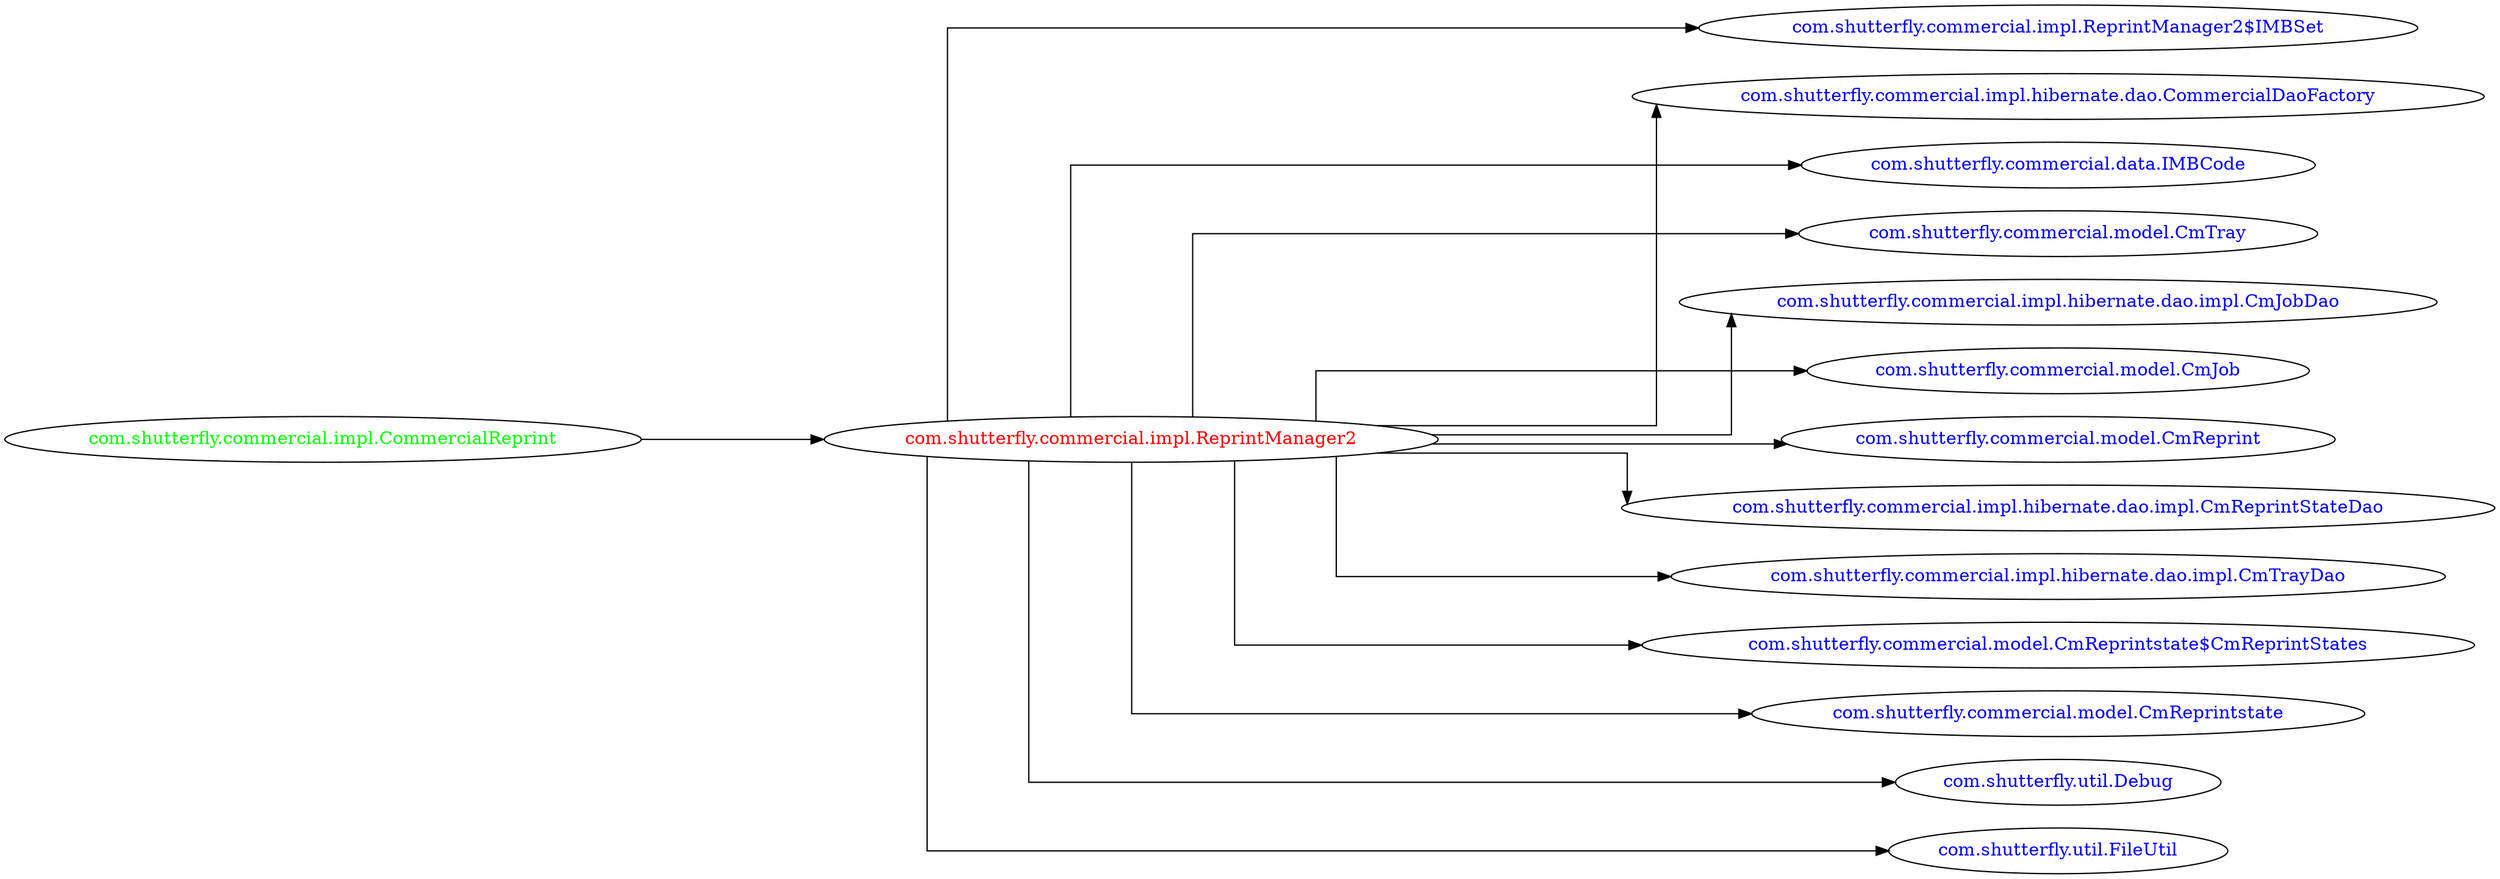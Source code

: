 digraph dependencyGraph {
 concentrate=true;
 ranksep="2.0";
 rankdir="LR"; 
 splines="ortho";
"com.shutterfly.commercial.impl.ReprintManager2" [fontcolor="red"];
"com.shutterfly.commercial.impl.ReprintManager2$IMBSet" [ fontcolor="blue" ];
"com.shutterfly.commercial.impl.ReprintManager2"->"com.shutterfly.commercial.impl.ReprintManager2$IMBSet";
"com.shutterfly.commercial.impl.hibernate.dao.CommercialDaoFactory" [ fontcolor="blue" ];
"com.shutterfly.commercial.impl.ReprintManager2"->"com.shutterfly.commercial.impl.hibernate.dao.CommercialDaoFactory";
"com.shutterfly.commercial.data.IMBCode" [ fontcolor="blue" ];
"com.shutterfly.commercial.impl.ReprintManager2"->"com.shutterfly.commercial.data.IMBCode";
"com.shutterfly.commercial.model.CmTray" [ fontcolor="blue" ];
"com.shutterfly.commercial.impl.ReprintManager2"->"com.shutterfly.commercial.model.CmTray";
"com.shutterfly.commercial.impl.hibernate.dao.impl.CmJobDao" [ fontcolor="blue" ];
"com.shutterfly.commercial.impl.ReprintManager2"->"com.shutterfly.commercial.impl.hibernate.dao.impl.CmJobDao";
"com.shutterfly.commercial.model.CmJob" [ fontcolor="blue" ];
"com.shutterfly.commercial.impl.ReprintManager2"->"com.shutterfly.commercial.model.CmJob";
"com.shutterfly.commercial.model.CmReprint" [ fontcolor="blue" ];
"com.shutterfly.commercial.impl.ReprintManager2"->"com.shutterfly.commercial.model.CmReprint";
"com.shutterfly.commercial.impl.hibernate.dao.impl.CmReprintStateDao" [ fontcolor="blue" ];
"com.shutterfly.commercial.impl.ReprintManager2"->"com.shutterfly.commercial.impl.hibernate.dao.impl.CmReprintStateDao";
"com.shutterfly.commercial.impl.hibernate.dao.impl.CmTrayDao" [ fontcolor="blue" ];
"com.shutterfly.commercial.impl.ReprintManager2"->"com.shutterfly.commercial.impl.hibernate.dao.impl.CmTrayDao";
"com.shutterfly.commercial.model.CmReprintstate$CmReprintStates" [ fontcolor="blue" ];
"com.shutterfly.commercial.impl.ReprintManager2"->"com.shutterfly.commercial.model.CmReprintstate$CmReprintStates";
"com.shutterfly.commercial.model.CmReprintstate" [ fontcolor="blue" ];
"com.shutterfly.commercial.impl.ReprintManager2"->"com.shutterfly.commercial.model.CmReprintstate";
"com.shutterfly.util.Debug" [ fontcolor="blue" ];
"com.shutterfly.commercial.impl.ReprintManager2"->"com.shutterfly.util.Debug";
"com.shutterfly.util.FileUtil" [ fontcolor="blue" ];
"com.shutterfly.commercial.impl.ReprintManager2"->"com.shutterfly.util.FileUtil";
"com.shutterfly.commercial.impl.CommercialReprint" [ fontcolor="green" ];
"com.shutterfly.commercial.impl.CommercialReprint"->"com.shutterfly.commercial.impl.ReprintManager2";
}